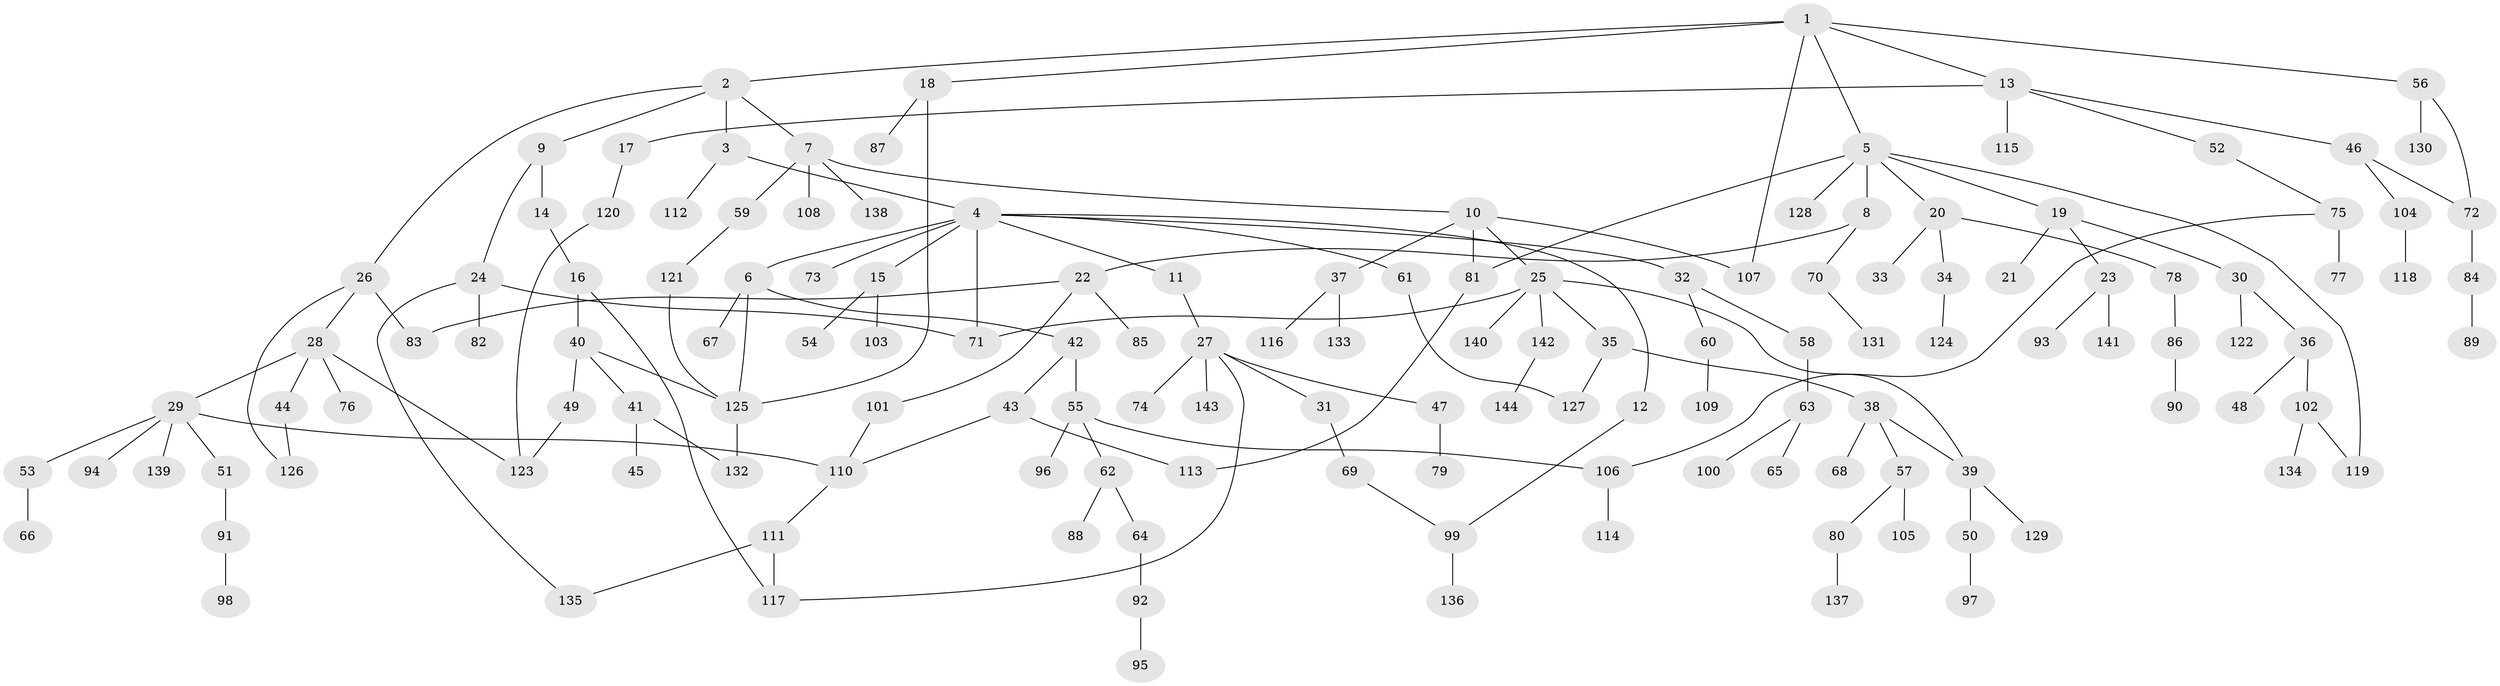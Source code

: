 // coarse degree distribution, {7: 0.02, 8: 0.02, 3: 0.2, 9: 0.01, 5: 0.08, 2: 0.2, 4: 0.05, 6: 0.01, 1: 0.41}
// Generated by graph-tools (version 1.1) at 2025/51/02/27/25 19:51:38]
// undirected, 144 vertices, 167 edges
graph export_dot {
graph [start="1"]
  node [color=gray90,style=filled];
  1;
  2;
  3;
  4;
  5;
  6;
  7;
  8;
  9;
  10;
  11;
  12;
  13;
  14;
  15;
  16;
  17;
  18;
  19;
  20;
  21;
  22;
  23;
  24;
  25;
  26;
  27;
  28;
  29;
  30;
  31;
  32;
  33;
  34;
  35;
  36;
  37;
  38;
  39;
  40;
  41;
  42;
  43;
  44;
  45;
  46;
  47;
  48;
  49;
  50;
  51;
  52;
  53;
  54;
  55;
  56;
  57;
  58;
  59;
  60;
  61;
  62;
  63;
  64;
  65;
  66;
  67;
  68;
  69;
  70;
  71;
  72;
  73;
  74;
  75;
  76;
  77;
  78;
  79;
  80;
  81;
  82;
  83;
  84;
  85;
  86;
  87;
  88;
  89;
  90;
  91;
  92;
  93;
  94;
  95;
  96;
  97;
  98;
  99;
  100;
  101;
  102;
  103;
  104;
  105;
  106;
  107;
  108;
  109;
  110;
  111;
  112;
  113;
  114;
  115;
  116;
  117;
  118;
  119;
  120;
  121;
  122;
  123;
  124;
  125;
  126;
  127;
  128;
  129;
  130;
  131;
  132;
  133;
  134;
  135;
  136;
  137;
  138;
  139;
  140;
  141;
  142;
  143;
  144;
  1 -- 2;
  1 -- 5;
  1 -- 13;
  1 -- 18;
  1 -- 56;
  1 -- 107;
  2 -- 3;
  2 -- 7;
  2 -- 9;
  2 -- 26;
  3 -- 4;
  3 -- 112;
  4 -- 6;
  4 -- 11;
  4 -- 12;
  4 -- 15;
  4 -- 32;
  4 -- 61;
  4 -- 73;
  4 -- 71;
  5 -- 8;
  5 -- 19;
  5 -- 20;
  5 -- 81;
  5 -- 128;
  5 -- 119;
  6 -- 42;
  6 -- 67;
  6 -- 125;
  7 -- 10;
  7 -- 59;
  7 -- 108;
  7 -- 138;
  8 -- 22;
  8 -- 70;
  9 -- 14;
  9 -- 24;
  10 -- 25;
  10 -- 37;
  10 -- 107;
  10 -- 81;
  11 -- 27;
  12 -- 99;
  13 -- 17;
  13 -- 46;
  13 -- 52;
  13 -- 115;
  14 -- 16;
  15 -- 54;
  15 -- 103;
  16 -- 40;
  16 -- 117;
  17 -- 120;
  18 -- 87;
  18 -- 125;
  19 -- 21;
  19 -- 23;
  19 -- 30;
  20 -- 33;
  20 -- 34;
  20 -- 78;
  22 -- 83;
  22 -- 85;
  22 -- 101;
  23 -- 93;
  23 -- 141;
  24 -- 71;
  24 -- 82;
  24 -- 135;
  25 -- 35;
  25 -- 39;
  25 -- 140;
  25 -- 142;
  25 -- 71;
  26 -- 28;
  26 -- 126;
  26 -- 83;
  27 -- 31;
  27 -- 47;
  27 -- 74;
  27 -- 143;
  27 -- 117;
  28 -- 29;
  28 -- 44;
  28 -- 76;
  28 -- 123;
  29 -- 51;
  29 -- 53;
  29 -- 94;
  29 -- 139;
  29 -- 110;
  30 -- 36;
  30 -- 122;
  31 -- 69;
  32 -- 58;
  32 -- 60;
  34 -- 124;
  35 -- 38;
  35 -- 127;
  36 -- 48;
  36 -- 102;
  37 -- 116;
  37 -- 133;
  38 -- 57;
  38 -- 68;
  38 -- 39;
  39 -- 50;
  39 -- 129;
  40 -- 41;
  40 -- 49;
  40 -- 125;
  41 -- 45;
  41 -- 132;
  42 -- 43;
  42 -- 55;
  43 -- 110;
  43 -- 113;
  44 -- 126;
  46 -- 104;
  46 -- 72;
  47 -- 79;
  49 -- 123;
  50 -- 97;
  51 -- 91;
  52 -- 75;
  53 -- 66;
  55 -- 62;
  55 -- 96;
  55 -- 106;
  56 -- 72;
  56 -- 130;
  57 -- 80;
  57 -- 105;
  58 -- 63;
  59 -- 121;
  60 -- 109;
  61 -- 127;
  62 -- 64;
  62 -- 88;
  63 -- 65;
  63 -- 100;
  64 -- 92;
  69 -- 99;
  70 -- 131;
  72 -- 84;
  75 -- 77;
  75 -- 106;
  78 -- 86;
  80 -- 137;
  81 -- 113;
  84 -- 89;
  86 -- 90;
  91 -- 98;
  92 -- 95;
  99 -- 136;
  101 -- 110;
  102 -- 119;
  102 -- 134;
  104 -- 118;
  106 -- 114;
  110 -- 111;
  111 -- 135;
  111 -- 117;
  120 -- 123;
  121 -- 125;
  125 -- 132;
  142 -- 144;
}
